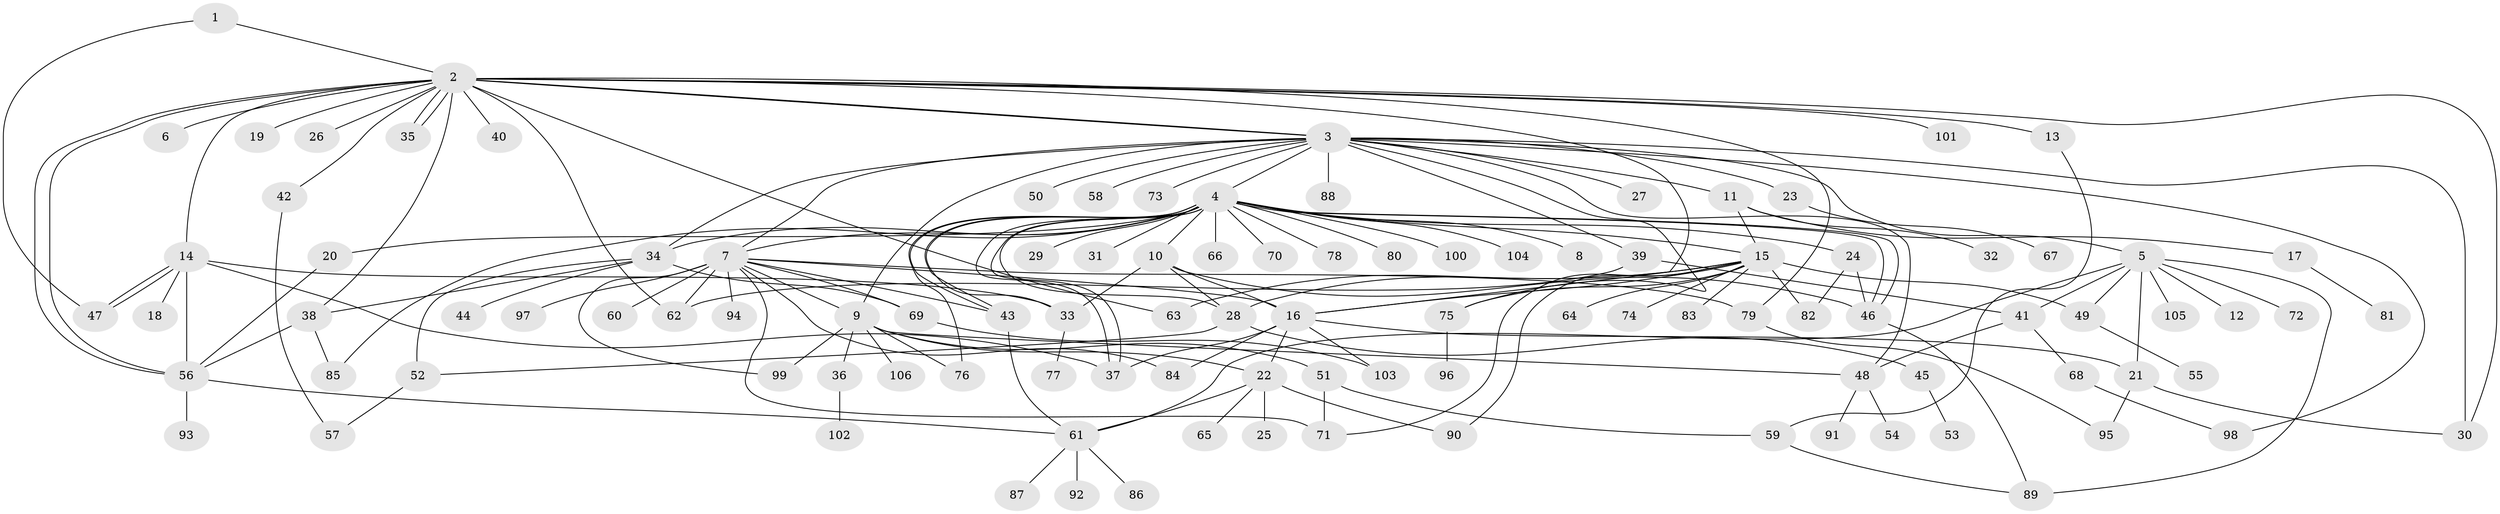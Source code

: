 // coarse degree distribution, {5: 0.08, 17: 0.02666666666666667, 22: 0.013333333333333334, 9: 0.013333333333333334, 1: 0.52, 7: 0.02666666666666667, 8: 0.02666666666666667, 3: 0.08, 12: 0.013333333333333334, 2: 0.12, 6: 0.02666666666666667, 4: 0.05333333333333334}
// Generated by graph-tools (version 1.1) at 2025/50/03/04/25 22:50:05]
// undirected, 106 vertices, 166 edges
graph export_dot {
  node [color=gray90,style=filled];
  1;
  2;
  3;
  4;
  5;
  6;
  7;
  8;
  9;
  10;
  11;
  12;
  13;
  14;
  15;
  16;
  17;
  18;
  19;
  20;
  21;
  22;
  23;
  24;
  25;
  26;
  27;
  28;
  29;
  30;
  31;
  32;
  33;
  34;
  35;
  36;
  37;
  38;
  39;
  40;
  41;
  42;
  43;
  44;
  45;
  46;
  47;
  48;
  49;
  50;
  51;
  52;
  53;
  54;
  55;
  56;
  57;
  58;
  59;
  60;
  61;
  62;
  63;
  64;
  65;
  66;
  67;
  68;
  69;
  70;
  71;
  72;
  73;
  74;
  75;
  76;
  77;
  78;
  79;
  80;
  81;
  82;
  83;
  84;
  85;
  86;
  87;
  88;
  89;
  90;
  91;
  92;
  93;
  94;
  95;
  96;
  97;
  98;
  99;
  100;
  101;
  102;
  103;
  104;
  105;
  106;
  1 -- 2;
  1 -- 47;
  2 -- 3;
  2 -- 3;
  2 -- 6;
  2 -- 13;
  2 -- 14;
  2 -- 16;
  2 -- 19;
  2 -- 26;
  2 -- 30;
  2 -- 35;
  2 -- 35;
  2 -- 38;
  2 -- 40;
  2 -- 42;
  2 -- 56;
  2 -- 56;
  2 -- 62;
  2 -- 63;
  2 -- 79;
  2 -- 101;
  3 -- 4;
  3 -- 5;
  3 -- 7;
  3 -- 9;
  3 -- 11;
  3 -- 23;
  3 -- 27;
  3 -- 30;
  3 -- 34;
  3 -- 39;
  3 -- 48;
  3 -- 50;
  3 -- 58;
  3 -- 73;
  3 -- 75;
  3 -- 88;
  3 -- 98;
  4 -- 7;
  4 -- 8;
  4 -- 10;
  4 -- 15;
  4 -- 20;
  4 -- 24;
  4 -- 28;
  4 -- 29;
  4 -- 31;
  4 -- 33;
  4 -- 34;
  4 -- 37;
  4 -- 37;
  4 -- 43;
  4 -- 43;
  4 -- 46;
  4 -- 46;
  4 -- 66;
  4 -- 70;
  4 -- 76;
  4 -- 78;
  4 -- 80;
  4 -- 85;
  4 -- 100;
  4 -- 104;
  5 -- 12;
  5 -- 21;
  5 -- 41;
  5 -- 49;
  5 -- 61;
  5 -- 72;
  5 -- 89;
  5 -- 105;
  7 -- 9;
  7 -- 16;
  7 -- 43;
  7 -- 60;
  7 -- 62;
  7 -- 69;
  7 -- 71;
  7 -- 79;
  7 -- 84;
  7 -- 94;
  7 -- 97;
  7 -- 99;
  9 -- 22;
  9 -- 36;
  9 -- 48;
  9 -- 51;
  9 -- 76;
  9 -- 99;
  9 -- 106;
  10 -- 16;
  10 -- 28;
  10 -- 33;
  10 -- 46;
  11 -- 15;
  11 -- 17;
  11 -- 32;
  13 -- 59;
  14 -- 18;
  14 -- 33;
  14 -- 37;
  14 -- 47;
  14 -- 47;
  14 -- 56;
  15 -- 16;
  15 -- 28;
  15 -- 49;
  15 -- 63;
  15 -- 64;
  15 -- 71;
  15 -- 74;
  15 -- 75;
  15 -- 82;
  15 -- 83;
  15 -- 90;
  16 -- 21;
  16 -- 22;
  16 -- 37;
  16 -- 84;
  16 -- 103;
  17 -- 81;
  20 -- 56;
  21 -- 30;
  21 -- 95;
  22 -- 25;
  22 -- 61;
  22 -- 65;
  22 -- 90;
  23 -- 67;
  24 -- 46;
  24 -- 82;
  28 -- 45;
  28 -- 52;
  33 -- 77;
  34 -- 38;
  34 -- 44;
  34 -- 52;
  34 -- 69;
  36 -- 102;
  38 -- 56;
  38 -- 85;
  39 -- 41;
  39 -- 62;
  41 -- 48;
  41 -- 68;
  42 -- 57;
  43 -- 61;
  45 -- 53;
  46 -- 89;
  48 -- 54;
  48 -- 91;
  49 -- 55;
  51 -- 59;
  51 -- 71;
  52 -- 57;
  56 -- 61;
  56 -- 93;
  59 -- 89;
  61 -- 86;
  61 -- 87;
  61 -- 92;
  68 -- 98;
  69 -- 103;
  75 -- 96;
  79 -- 95;
}
